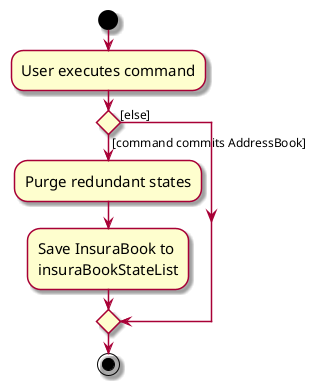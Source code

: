 @startuml
skin rose
skinparam ActivityFontSize 15
skinparam ArrowFontSize 12
start
:User executes command;

'Since the beta syntax does not support placing the condition outside the
'diamond we place it as the true branch instead.

if () then ([command commits AddressBook])
    :Purge redundant states;
    :Save InsuraBook to
    insuraBookStateList;
else ([else])
endif
stop
@enduml
